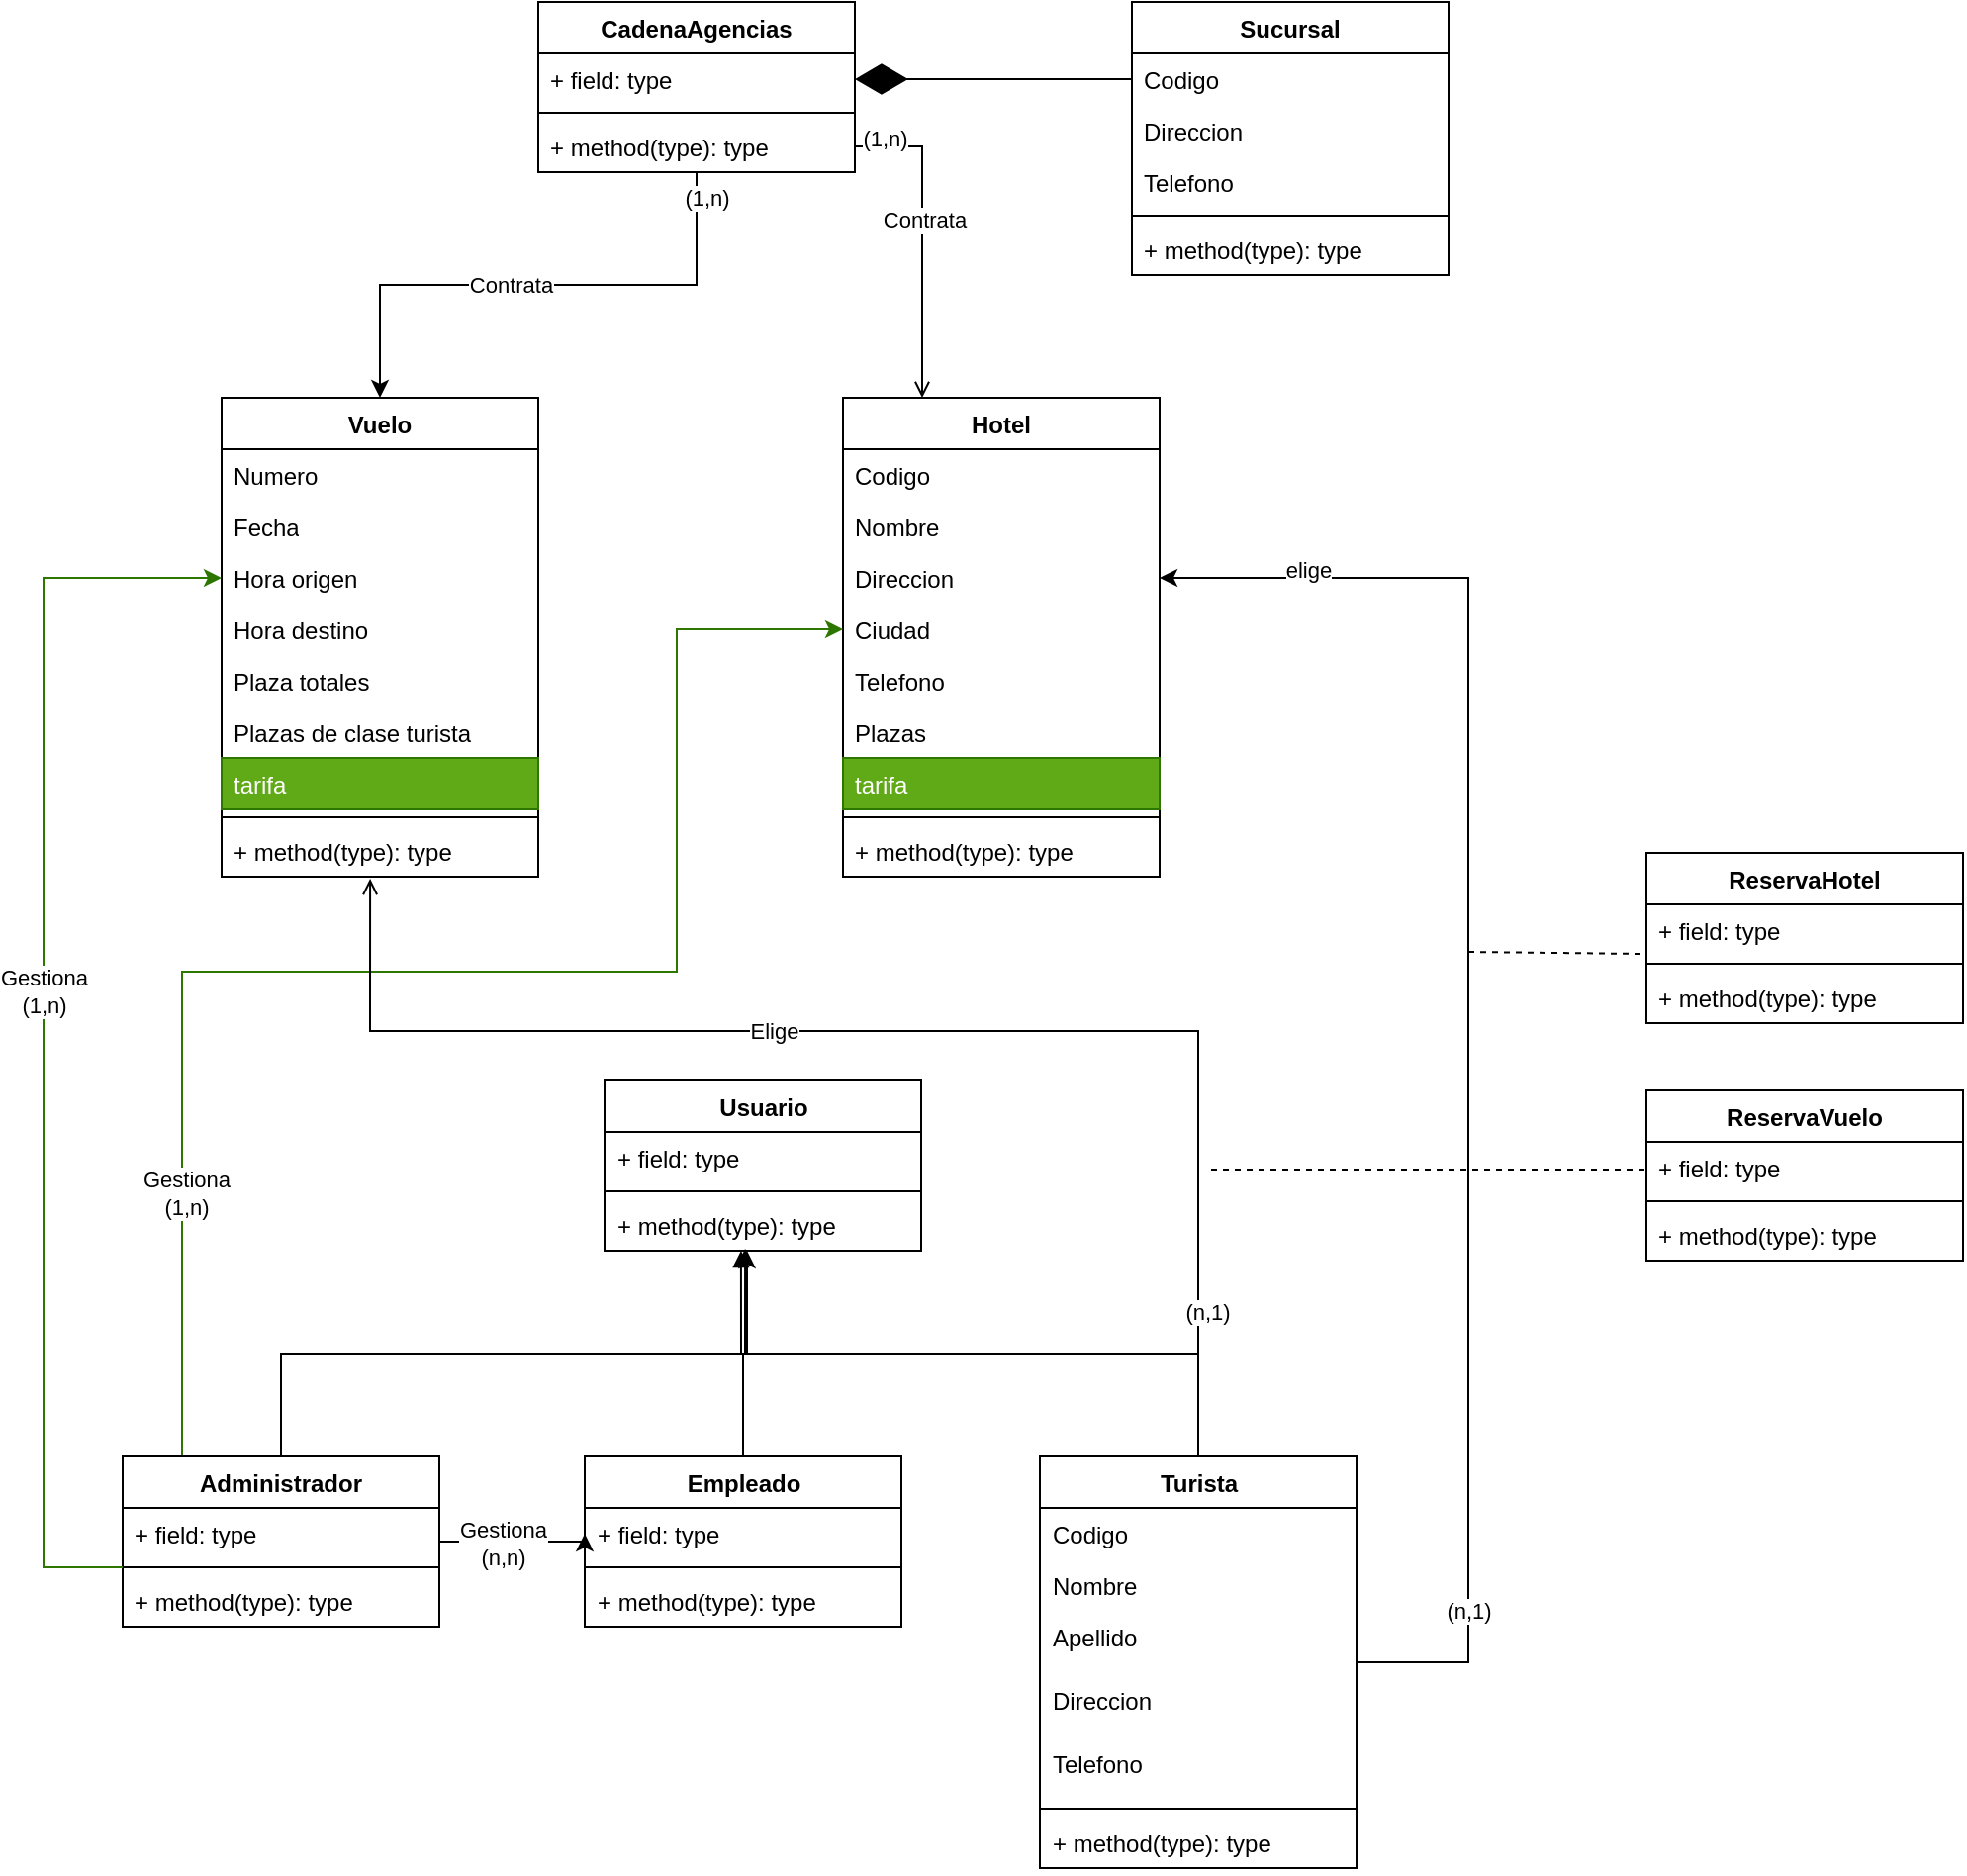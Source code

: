 <mxfile version="26.2.10">
  <diagram id="C5RBs43oDa-KdzZeNtuy" name="Page-1">
    <mxGraphModel grid="1" page="1" gridSize="10" guides="1" tooltips="1" connect="1" arrows="1" fold="1" pageScale="1" pageWidth="827" pageHeight="1169" background="#ffffff" math="0" shadow="0">
      <root>
        <mxCell id="WIyWlLk6GJQsqaUBKTNV-0" />
        <mxCell id="WIyWlLk6GJQsqaUBKTNV-1" parent="WIyWlLk6GJQsqaUBKTNV-0" />
        <mxCell id="GfIx07rtWl_6kJ8QnEA1-4" style="edgeStyle=orthogonalEdgeStyle;rounded=0;orthogonalLoop=1;jettySize=auto;html=1;entryX=0.5;entryY=0;entryDx=0;entryDy=0;" edge="1" parent="WIyWlLk6GJQsqaUBKTNV-1" source="rl7VkmDZJuXeJWRXmqpl-0" target="rl7VkmDZJuXeJWRXmqpl-23">
          <mxGeometry relative="1" as="geometry" />
        </mxCell>
        <mxCell id="GfIx07rtWl_6kJ8QnEA1-5" value="Contrata" style="edgeLabel;html=1;align=center;verticalAlign=middle;resizable=0;points=[];" connectable="0" vertex="1" parent="GfIx07rtWl_6kJ8QnEA1-4">
          <mxGeometry x="0.102" relative="1" as="geometry">
            <mxPoint as="offset" />
          </mxGeometry>
        </mxCell>
        <mxCell id="GfIx07rtWl_6kJ8QnEA1-7" value="(1,n)" style="edgeLabel;html=1;align=center;verticalAlign=middle;resizable=0;points=[];" connectable="0" vertex="1" parent="GfIx07rtWl_6kJ8QnEA1-4">
          <mxGeometry x="-0.905" y="5" relative="1" as="geometry">
            <mxPoint as="offset" />
          </mxGeometry>
        </mxCell>
        <mxCell id="rl7VkmDZJuXeJWRXmqpl-0" value="CadenaAgencias" style="swimlane;fontStyle=1;align=center;verticalAlign=top;childLayout=stackLayout;horizontal=1;startSize=26;horizontalStack=0;resizeParent=1;resizeParentMax=0;resizeLast=0;collapsible=1;marginBottom=0;whiteSpace=wrap;html=1;" vertex="1" parent="WIyWlLk6GJQsqaUBKTNV-1">
          <mxGeometry x="-250" y="40" width="160" height="86" as="geometry" />
        </mxCell>
        <mxCell id="rl7VkmDZJuXeJWRXmqpl-1" value="+ field: type" style="text;strokeColor=none;fillColor=none;align=left;verticalAlign=top;spacingLeft=4;spacingRight=4;overflow=hidden;rotatable=0;points=[[0,0.5],[1,0.5]];portConstraint=eastwest;whiteSpace=wrap;html=1;" vertex="1" parent="rl7VkmDZJuXeJWRXmqpl-0">
          <mxGeometry y="26" width="160" height="26" as="geometry" />
        </mxCell>
        <mxCell id="rl7VkmDZJuXeJWRXmqpl-2" value="" style="line;strokeWidth=1;fillColor=none;align=left;verticalAlign=middle;spacingTop=-1;spacingLeft=3;spacingRight=3;rotatable=0;labelPosition=right;points=[];portConstraint=eastwest;strokeColor=inherit;" vertex="1" parent="rl7VkmDZJuXeJWRXmqpl-0">
          <mxGeometry y="52" width="160" height="8" as="geometry" />
        </mxCell>
        <mxCell id="rl7VkmDZJuXeJWRXmqpl-3" value="+ method(type): type" style="text;strokeColor=none;fillColor=none;align=left;verticalAlign=top;spacingLeft=4;spacingRight=4;overflow=hidden;rotatable=0;points=[[0,0.5],[1,0.5]];portConstraint=eastwest;whiteSpace=wrap;html=1;" vertex="1" parent="rl7VkmDZJuXeJWRXmqpl-0">
          <mxGeometry y="60" width="160" height="26" as="geometry" />
        </mxCell>
        <mxCell id="rl7VkmDZJuXeJWRXmqpl-6" value="Sucursal" style="swimlane;fontStyle=1;align=center;verticalAlign=top;childLayout=stackLayout;horizontal=1;startSize=26;horizontalStack=0;resizeParent=1;resizeParentMax=0;resizeLast=0;collapsible=1;marginBottom=0;whiteSpace=wrap;html=1;" vertex="1" parent="WIyWlLk6GJQsqaUBKTNV-1">
          <mxGeometry x="50" y="40" width="160" height="138" as="geometry" />
        </mxCell>
        <mxCell id="rl7VkmDZJuXeJWRXmqpl-7" value="Codigo" style="text;strokeColor=none;fillColor=none;align=left;verticalAlign=top;spacingLeft=4;spacingRight=4;overflow=hidden;rotatable=0;points=[[0,0.5],[1,0.5]];portConstraint=eastwest;whiteSpace=wrap;html=1;" vertex="1" parent="rl7VkmDZJuXeJWRXmqpl-6">
          <mxGeometry y="26" width="160" height="26" as="geometry" />
        </mxCell>
        <mxCell id="rl7VkmDZJuXeJWRXmqpl-13" value="Direccion" style="text;strokeColor=none;fillColor=none;align=left;verticalAlign=top;spacingLeft=4;spacingRight=4;overflow=hidden;rotatable=0;points=[[0,0.5],[1,0.5]];portConstraint=eastwest;whiteSpace=wrap;html=1;" vertex="1" parent="rl7VkmDZJuXeJWRXmqpl-6">
          <mxGeometry y="52" width="160" height="26" as="geometry" />
        </mxCell>
        <mxCell id="rl7VkmDZJuXeJWRXmqpl-12" value="Telefono" style="text;strokeColor=none;fillColor=none;align=left;verticalAlign=top;spacingLeft=4;spacingRight=4;overflow=hidden;rotatable=0;points=[[0,0.5],[1,0.5]];portConstraint=eastwest;whiteSpace=wrap;html=1;" vertex="1" parent="rl7VkmDZJuXeJWRXmqpl-6">
          <mxGeometry y="78" width="160" height="26" as="geometry" />
        </mxCell>
        <mxCell id="rl7VkmDZJuXeJWRXmqpl-8" value="" style="line;strokeWidth=1;fillColor=none;align=left;verticalAlign=middle;spacingTop=-1;spacingLeft=3;spacingRight=3;rotatable=0;labelPosition=right;points=[];portConstraint=eastwest;strokeColor=inherit;" vertex="1" parent="rl7VkmDZJuXeJWRXmqpl-6">
          <mxGeometry y="104" width="160" height="8" as="geometry" />
        </mxCell>
        <mxCell id="rl7VkmDZJuXeJWRXmqpl-9" value="+ method(type): type" style="text;strokeColor=none;fillColor=none;align=left;verticalAlign=top;spacingLeft=4;spacingRight=4;overflow=hidden;rotatable=0;points=[[0,0.5],[1,0.5]];portConstraint=eastwest;whiteSpace=wrap;html=1;" vertex="1" parent="rl7VkmDZJuXeJWRXmqpl-6">
          <mxGeometry y="112" width="160" height="26" as="geometry" />
        </mxCell>
        <mxCell id="rl7VkmDZJuXeJWRXmqpl-14" value="Hotel" style="swimlane;fontStyle=1;align=center;verticalAlign=top;childLayout=stackLayout;horizontal=1;startSize=26;horizontalStack=0;resizeParent=1;resizeParentMax=0;resizeLast=0;collapsible=1;marginBottom=0;whiteSpace=wrap;html=1;" vertex="1" parent="WIyWlLk6GJQsqaUBKTNV-1">
          <mxGeometry x="-96" y="240" width="160" height="242" as="geometry" />
        </mxCell>
        <mxCell id="rl7VkmDZJuXeJWRXmqpl-15" value="Codigo" style="text;strokeColor=none;fillColor=none;align=left;verticalAlign=top;spacingLeft=4;spacingRight=4;overflow=hidden;rotatable=0;points=[[0,0.5],[1,0.5]];portConstraint=eastwest;whiteSpace=wrap;html=1;" vertex="1" parent="rl7VkmDZJuXeJWRXmqpl-14">
          <mxGeometry y="26" width="160" height="26" as="geometry" />
        </mxCell>
        <mxCell id="rl7VkmDZJuXeJWRXmqpl-20" value="Nombre" style="text;strokeColor=none;fillColor=none;align=left;verticalAlign=top;spacingLeft=4;spacingRight=4;overflow=hidden;rotatable=0;points=[[0,0.5],[1,0.5]];portConstraint=eastwest;whiteSpace=wrap;html=1;" vertex="1" parent="rl7VkmDZJuXeJWRXmqpl-14">
          <mxGeometry y="52" width="160" height="26" as="geometry" />
        </mxCell>
        <mxCell id="rl7VkmDZJuXeJWRXmqpl-19" value="Direccion" style="text;strokeColor=none;fillColor=none;align=left;verticalAlign=top;spacingLeft=4;spacingRight=4;overflow=hidden;rotatable=0;points=[[0,0.5],[1,0.5]];portConstraint=eastwest;whiteSpace=wrap;html=1;" vertex="1" parent="rl7VkmDZJuXeJWRXmqpl-14">
          <mxGeometry y="78" width="160" height="26" as="geometry" />
        </mxCell>
        <mxCell id="rl7VkmDZJuXeJWRXmqpl-18" value="Ciudad" style="text;strokeColor=none;fillColor=none;align=left;verticalAlign=top;spacingLeft=4;spacingRight=4;overflow=hidden;rotatable=0;points=[[0,0.5],[1,0.5]];portConstraint=eastwest;whiteSpace=wrap;html=1;" vertex="1" parent="rl7VkmDZJuXeJWRXmqpl-14">
          <mxGeometry y="104" width="160" height="26" as="geometry" />
        </mxCell>
        <mxCell id="rl7VkmDZJuXeJWRXmqpl-22" value="Telefono" style="text;strokeColor=none;fillColor=none;align=left;verticalAlign=top;spacingLeft=4;spacingRight=4;overflow=hidden;rotatable=0;points=[[0,0.5],[1,0.5]];portConstraint=eastwest;whiteSpace=wrap;html=1;" vertex="1" parent="rl7VkmDZJuXeJWRXmqpl-14">
          <mxGeometry y="130" width="160" height="26" as="geometry" />
        </mxCell>
        <mxCell id="rl7VkmDZJuXeJWRXmqpl-21" value="Plazas" style="text;strokeColor=none;fillColor=none;align=left;verticalAlign=top;spacingLeft=4;spacingRight=4;overflow=hidden;rotatable=0;points=[[0,0.5],[1,0.5]];portConstraint=eastwest;whiteSpace=wrap;html=1;" vertex="1" parent="rl7VkmDZJuXeJWRXmqpl-14">
          <mxGeometry y="156" width="160" height="26" as="geometry" />
        </mxCell>
        <mxCell id="GfIx07rtWl_6kJ8QnEA1-45" value="tarifa" style="text;strokeColor=#2D7600;fillColor=#60a917;align=left;verticalAlign=top;spacingLeft=4;spacingRight=4;overflow=hidden;rotatable=0;points=[[0,0.5],[1,0.5]];portConstraint=eastwest;whiteSpace=wrap;html=1;fontColor=#ffffff;" vertex="1" parent="rl7VkmDZJuXeJWRXmqpl-14">
          <mxGeometry y="182" width="160" height="26" as="geometry" />
        </mxCell>
        <mxCell id="rl7VkmDZJuXeJWRXmqpl-16" value="" style="line;strokeWidth=1;fillColor=none;align=left;verticalAlign=middle;spacingTop=-1;spacingLeft=3;spacingRight=3;rotatable=0;labelPosition=right;points=[];portConstraint=eastwest;strokeColor=inherit;" vertex="1" parent="rl7VkmDZJuXeJWRXmqpl-14">
          <mxGeometry y="208" width="160" height="8" as="geometry" />
        </mxCell>
        <mxCell id="rl7VkmDZJuXeJWRXmqpl-17" value="+ method(type): type" style="text;strokeColor=none;fillColor=none;align=left;verticalAlign=top;spacingLeft=4;spacingRight=4;overflow=hidden;rotatable=0;points=[[0,0.5],[1,0.5]];portConstraint=eastwest;whiteSpace=wrap;html=1;" vertex="1" parent="rl7VkmDZJuXeJWRXmqpl-14">
          <mxGeometry y="216" width="160" height="26" as="geometry" />
        </mxCell>
        <mxCell id="rl7VkmDZJuXeJWRXmqpl-23" value="Vuelo" style="swimlane;fontStyle=1;align=center;verticalAlign=top;childLayout=stackLayout;horizontal=1;startSize=26;horizontalStack=0;resizeParent=1;resizeParentMax=0;resizeLast=0;collapsible=1;marginBottom=0;whiteSpace=wrap;html=1;" vertex="1" parent="WIyWlLk6GJQsqaUBKTNV-1">
          <mxGeometry x="-410" y="240" width="160" height="242" as="geometry" />
        </mxCell>
        <mxCell id="rl7VkmDZJuXeJWRXmqpl-24" value="Numero" style="text;strokeColor=none;fillColor=none;align=left;verticalAlign=top;spacingLeft=4;spacingRight=4;overflow=hidden;rotatable=0;points=[[0,0.5],[1,0.5]];portConstraint=eastwest;whiteSpace=wrap;html=1;" vertex="1" parent="rl7VkmDZJuXeJWRXmqpl-23">
          <mxGeometry y="26" width="160" height="26" as="geometry" />
        </mxCell>
        <mxCell id="rl7VkmDZJuXeJWRXmqpl-29" value="Fecha" style="text;strokeColor=none;fillColor=none;align=left;verticalAlign=top;spacingLeft=4;spacingRight=4;overflow=hidden;rotatable=0;points=[[0,0.5],[1,0.5]];portConstraint=eastwest;whiteSpace=wrap;html=1;" vertex="1" parent="rl7VkmDZJuXeJWRXmqpl-23">
          <mxGeometry y="52" width="160" height="26" as="geometry" />
        </mxCell>
        <mxCell id="rl7VkmDZJuXeJWRXmqpl-28" value="Hora origen" style="text;strokeColor=none;fillColor=none;align=left;verticalAlign=top;spacingLeft=4;spacingRight=4;overflow=hidden;rotatable=0;points=[[0,0.5],[1,0.5]];portConstraint=eastwest;whiteSpace=wrap;html=1;" vertex="1" parent="rl7VkmDZJuXeJWRXmqpl-23">
          <mxGeometry y="78" width="160" height="26" as="geometry" />
        </mxCell>
        <mxCell id="rl7VkmDZJuXeJWRXmqpl-27" value="Hora destino" style="text;strokeColor=none;fillColor=none;align=left;verticalAlign=top;spacingLeft=4;spacingRight=4;overflow=hidden;rotatable=0;points=[[0,0.5],[1,0.5]];portConstraint=eastwest;whiteSpace=wrap;html=1;" vertex="1" parent="rl7VkmDZJuXeJWRXmqpl-23">
          <mxGeometry y="104" width="160" height="26" as="geometry" />
        </mxCell>
        <mxCell id="rl7VkmDZJuXeJWRXmqpl-32" value="Plaza totales" style="text;strokeColor=none;fillColor=none;align=left;verticalAlign=top;spacingLeft=4;spacingRight=4;overflow=hidden;rotatable=0;points=[[0,0.5],[1,0.5]];portConstraint=eastwest;whiteSpace=wrap;html=1;" vertex="1" parent="rl7VkmDZJuXeJWRXmqpl-23">
          <mxGeometry y="130" width="160" height="26" as="geometry" />
        </mxCell>
        <mxCell id="rl7VkmDZJuXeJWRXmqpl-31" value="Plazas de clase turista" style="text;strokeColor=none;fillColor=none;align=left;verticalAlign=top;spacingLeft=4;spacingRight=4;overflow=hidden;rotatable=0;points=[[0,0.5],[1,0.5]];portConstraint=eastwest;whiteSpace=wrap;html=1;" vertex="1" parent="rl7VkmDZJuXeJWRXmqpl-23">
          <mxGeometry y="156" width="160" height="26" as="geometry" />
        </mxCell>
        <mxCell id="GfIx07rtWl_6kJ8QnEA1-46" value="tarifa" style="text;strokeColor=#2D7600;fillColor=#60a917;align=left;verticalAlign=top;spacingLeft=4;spacingRight=4;overflow=hidden;rotatable=0;points=[[0,0.5],[1,0.5]];portConstraint=eastwest;whiteSpace=wrap;html=1;fontColor=#ffffff;" vertex="1" parent="rl7VkmDZJuXeJWRXmqpl-23">
          <mxGeometry y="182" width="160" height="26" as="geometry" />
        </mxCell>
        <mxCell id="rl7VkmDZJuXeJWRXmqpl-25" value="" style="line;strokeWidth=1;fillColor=none;align=left;verticalAlign=middle;spacingTop=-1;spacingLeft=3;spacingRight=3;rotatable=0;labelPosition=right;points=[];portConstraint=eastwest;strokeColor=inherit;" vertex="1" parent="rl7VkmDZJuXeJWRXmqpl-23">
          <mxGeometry y="208" width="160" height="8" as="geometry" />
        </mxCell>
        <mxCell id="rl7VkmDZJuXeJWRXmqpl-26" value="+ method(type): type" style="text;strokeColor=none;fillColor=none;align=left;verticalAlign=top;spacingLeft=4;spacingRight=4;overflow=hidden;rotatable=0;points=[[0,0.5],[1,0.5]];portConstraint=eastwest;whiteSpace=wrap;html=1;" vertex="1" parent="rl7VkmDZJuXeJWRXmqpl-23">
          <mxGeometry y="216" width="160" height="26" as="geometry" />
        </mxCell>
        <mxCell id="GfIx07rtWl_6kJ8QnEA1-26" style="edgeStyle=orthogonalEdgeStyle;rounded=0;orthogonalLoop=1;jettySize=auto;html=1;entryX=1;entryY=0.5;entryDx=0;entryDy=0;" edge="1" parent="WIyWlLk6GJQsqaUBKTNV-1" source="rl7VkmDZJuXeJWRXmqpl-33" target="rl7VkmDZJuXeJWRXmqpl-19">
          <mxGeometry relative="1" as="geometry">
            <Array as="points">
              <mxPoint x="220" y="879" />
              <mxPoint x="220" y="331" />
            </Array>
          </mxGeometry>
        </mxCell>
        <mxCell id="GfIx07rtWl_6kJ8QnEA1-37" value="elige" style="edgeLabel;html=1;align=center;verticalAlign=middle;resizable=0;points=[];" connectable="0" vertex="1" parent="GfIx07rtWl_6kJ8QnEA1-26">
          <mxGeometry x="0.805" y="-4" relative="1" as="geometry">
            <mxPoint x="1" as="offset" />
          </mxGeometry>
        </mxCell>
        <mxCell id="GfIx07rtWl_6kJ8QnEA1-41" value="(n,1)" style="edgeLabel;html=1;align=center;verticalAlign=middle;resizable=0;points=[];" connectable="0" vertex="1" parent="GfIx07rtWl_6kJ8QnEA1-26">
          <mxGeometry x="-0.78" relative="1" as="geometry">
            <mxPoint y="1" as="offset" />
          </mxGeometry>
        </mxCell>
        <mxCell id="rl7VkmDZJuXeJWRXmqpl-33" value="Turista" style="swimlane;fontStyle=1;align=center;verticalAlign=top;childLayout=stackLayout;horizontal=1;startSize=26;horizontalStack=0;resizeParent=1;resizeParentMax=0;resizeLast=0;collapsible=1;marginBottom=0;whiteSpace=wrap;html=1;" vertex="1" parent="WIyWlLk6GJQsqaUBKTNV-1">
          <mxGeometry x="3.5" y="775" width="160" height="208" as="geometry" />
        </mxCell>
        <mxCell id="rl7VkmDZJuXeJWRXmqpl-34" value="Codigo" style="text;strokeColor=none;fillColor=none;align=left;verticalAlign=top;spacingLeft=4;spacingRight=4;overflow=hidden;rotatable=0;points=[[0,0.5],[1,0.5]];portConstraint=eastwest;whiteSpace=wrap;html=1;" vertex="1" parent="rl7VkmDZJuXeJWRXmqpl-33">
          <mxGeometry y="26" width="160" height="26" as="geometry" />
        </mxCell>
        <mxCell id="rl7VkmDZJuXeJWRXmqpl-38" value="Nombre" style="text;strokeColor=none;fillColor=none;align=left;verticalAlign=top;spacingLeft=4;spacingRight=4;overflow=hidden;rotatable=0;points=[[0,0.5],[1,0.5]];portConstraint=eastwest;whiteSpace=wrap;html=1;" vertex="1" parent="rl7VkmDZJuXeJWRXmqpl-33">
          <mxGeometry y="52" width="160" height="26" as="geometry" />
        </mxCell>
        <mxCell id="rl7VkmDZJuXeJWRXmqpl-37" value="Apellido" style="text;strokeColor=none;fillColor=none;align=left;verticalAlign=top;spacingLeft=4;spacingRight=4;overflow=hidden;rotatable=0;points=[[0,0.5],[1,0.5]];portConstraint=eastwest;whiteSpace=wrap;html=1;" vertex="1" parent="rl7VkmDZJuXeJWRXmqpl-33">
          <mxGeometry y="78" width="160" height="32" as="geometry" />
        </mxCell>
        <mxCell id="rl7VkmDZJuXeJWRXmqpl-40" value="Direccion" style="text;strokeColor=none;fillColor=none;align=left;verticalAlign=top;spacingLeft=4;spacingRight=4;overflow=hidden;rotatable=0;points=[[0,0.5],[1,0.5]];portConstraint=eastwest;whiteSpace=wrap;html=1;" vertex="1" parent="rl7VkmDZJuXeJWRXmqpl-33">
          <mxGeometry y="110" width="160" height="32" as="geometry" />
        </mxCell>
        <mxCell id="rl7VkmDZJuXeJWRXmqpl-39" value="Telefono" style="text;strokeColor=none;fillColor=none;align=left;verticalAlign=top;spacingLeft=4;spacingRight=4;overflow=hidden;rotatable=0;points=[[0,0.5],[1,0.5]];portConstraint=eastwest;whiteSpace=wrap;html=1;" vertex="1" parent="rl7VkmDZJuXeJWRXmqpl-33">
          <mxGeometry y="142" width="160" height="32" as="geometry" />
        </mxCell>
        <mxCell id="rl7VkmDZJuXeJWRXmqpl-35" value="" style="line;strokeWidth=1;fillColor=none;align=left;verticalAlign=middle;spacingTop=-1;spacingLeft=3;spacingRight=3;rotatable=0;labelPosition=right;points=[];portConstraint=eastwest;strokeColor=inherit;" vertex="1" parent="rl7VkmDZJuXeJWRXmqpl-33">
          <mxGeometry y="174" width="160" height="8" as="geometry" />
        </mxCell>
        <mxCell id="rl7VkmDZJuXeJWRXmqpl-36" value="+ method(type): type" style="text;strokeColor=none;fillColor=none;align=left;verticalAlign=top;spacingLeft=4;spacingRight=4;overflow=hidden;rotatable=0;points=[[0,0.5],[1,0.5]];portConstraint=eastwest;whiteSpace=wrap;html=1;" vertex="1" parent="rl7VkmDZJuXeJWRXmqpl-33">
          <mxGeometry y="182" width="160" height="26" as="geometry" />
        </mxCell>
        <mxCell id="GfIx07rtWl_6kJ8QnEA1-0" value="" style="endArrow=diamondThin;endFill=1;endSize=24;html=1;rounded=0;entryX=1;entryY=0.5;entryDx=0;entryDy=0;exitX=0;exitY=0.5;exitDx=0;exitDy=0;" edge="1" parent="WIyWlLk6GJQsqaUBKTNV-1" source="rl7VkmDZJuXeJWRXmqpl-7" target="rl7VkmDZJuXeJWRXmqpl-1">
          <mxGeometry width="160" relative="1" as="geometry">
            <mxPoint x="-180" y="126" as="sourcePoint" />
            <mxPoint x="-20" y="126" as="targetPoint" />
          </mxGeometry>
        </mxCell>
        <mxCell id="GfIx07rtWl_6kJ8QnEA1-1" style="edgeStyle=orthogonalEdgeStyle;rounded=0;orthogonalLoop=1;jettySize=auto;html=1;exitX=1;exitY=0.5;exitDx=0;exitDy=0;entryX=0.25;entryY=0;entryDx=0;entryDy=0;endArrow=open;startFill=0;endFill=0;" edge="1" parent="WIyWlLk6GJQsqaUBKTNV-1" source="rl7VkmDZJuXeJWRXmqpl-3" target="rl7VkmDZJuXeJWRXmqpl-14">
          <mxGeometry relative="1" as="geometry" />
        </mxCell>
        <mxCell id="GfIx07rtWl_6kJ8QnEA1-3" value="Contrata" style="edgeLabel;html=1;align=center;verticalAlign=middle;resizable=0;points=[];" connectable="0" vertex="1" parent="GfIx07rtWl_6kJ8QnEA1-1">
          <mxGeometry x="-0.118" y="1" relative="1" as="geometry">
            <mxPoint as="offset" />
          </mxGeometry>
        </mxCell>
        <mxCell id="GfIx07rtWl_6kJ8QnEA1-8" value="(1,n)" style="edgeLabel;html=1;align=center;verticalAlign=middle;resizable=0;points=[];" connectable="0" vertex="1" parent="GfIx07rtWl_6kJ8QnEA1-1">
          <mxGeometry x="-0.814" y="4" relative="1" as="geometry">
            <mxPoint as="offset" />
          </mxGeometry>
        </mxCell>
        <mxCell id="GfIx07rtWl_6kJ8QnEA1-9" value="Usuario" style="swimlane;fontStyle=1;align=center;verticalAlign=top;childLayout=stackLayout;horizontal=1;startSize=26;horizontalStack=0;resizeParent=1;resizeParentMax=0;resizeLast=0;collapsible=1;marginBottom=0;whiteSpace=wrap;html=1;" vertex="1" parent="WIyWlLk6GJQsqaUBKTNV-1">
          <mxGeometry x="-216.5" y="585" width="160" height="86" as="geometry" />
        </mxCell>
        <mxCell id="GfIx07rtWl_6kJ8QnEA1-10" value="+ field: type" style="text;strokeColor=none;fillColor=none;align=left;verticalAlign=top;spacingLeft=4;spacingRight=4;overflow=hidden;rotatable=0;points=[[0,0.5],[1,0.5]];portConstraint=eastwest;whiteSpace=wrap;html=1;" vertex="1" parent="GfIx07rtWl_6kJ8QnEA1-9">
          <mxGeometry y="26" width="160" height="26" as="geometry" />
        </mxCell>
        <mxCell id="GfIx07rtWl_6kJ8QnEA1-11" value="" style="line;strokeWidth=1;fillColor=none;align=left;verticalAlign=middle;spacingTop=-1;spacingLeft=3;spacingRight=3;rotatable=0;labelPosition=right;points=[];portConstraint=eastwest;strokeColor=inherit;" vertex="1" parent="GfIx07rtWl_6kJ8QnEA1-9">
          <mxGeometry y="52" width="160" height="8" as="geometry" />
        </mxCell>
        <mxCell id="GfIx07rtWl_6kJ8QnEA1-12" value="+ method(type): type" style="text;strokeColor=none;fillColor=none;align=left;verticalAlign=top;spacingLeft=4;spacingRight=4;overflow=hidden;rotatable=0;points=[[0,0.5],[1,0.5]];portConstraint=eastwest;whiteSpace=wrap;html=1;" vertex="1" parent="GfIx07rtWl_6kJ8QnEA1-9">
          <mxGeometry y="60" width="160" height="26" as="geometry" />
        </mxCell>
        <mxCell id="GfIx07rtWl_6kJ8QnEA1-13" value="Empleado" style="swimlane;fontStyle=1;align=center;verticalAlign=top;childLayout=stackLayout;horizontal=1;startSize=26;horizontalStack=0;resizeParent=1;resizeParentMax=0;resizeLast=0;collapsible=1;marginBottom=0;whiteSpace=wrap;html=1;" vertex="1" parent="WIyWlLk6GJQsqaUBKTNV-1">
          <mxGeometry x="-226.5" y="775" width="160" height="86" as="geometry" />
        </mxCell>
        <mxCell id="GfIx07rtWl_6kJ8QnEA1-14" value="+ field: type" style="text;strokeColor=none;fillColor=none;align=left;verticalAlign=top;spacingLeft=4;spacingRight=4;overflow=hidden;rotatable=0;points=[[0,0.5],[1,0.5]];portConstraint=eastwest;whiteSpace=wrap;html=1;" vertex="1" parent="GfIx07rtWl_6kJ8QnEA1-13">
          <mxGeometry y="26" width="160" height="26" as="geometry" />
        </mxCell>
        <mxCell id="GfIx07rtWl_6kJ8QnEA1-15" value="" style="line;strokeWidth=1;fillColor=none;align=left;verticalAlign=middle;spacingTop=-1;spacingLeft=3;spacingRight=3;rotatable=0;labelPosition=right;points=[];portConstraint=eastwest;strokeColor=inherit;" vertex="1" parent="GfIx07rtWl_6kJ8QnEA1-13">
          <mxGeometry y="52" width="160" height="8" as="geometry" />
        </mxCell>
        <mxCell id="GfIx07rtWl_6kJ8QnEA1-16" value="+ method(type): type" style="text;strokeColor=none;fillColor=none;align=left;verticalAlign=top;spacingLeft=4;spacingRight=4;overflow=hidden;rotatable=0;points=[[0,0.5],[1,0.5]];portConstraint=eastwest;whiteSpace=wrap;html=1;" vertex="1" parent="GfIx07rtWl_6kJ8QnEA1-13">
          <mxGeometry y="60" width="160" height="26" as="geometry" />
        </mxCell>
        <mxCell id="GfIx07rtWl_6kJ8QnEA1-42" style="edgeStyle=orthogonalEdgeStyle;rounded=0;orthogonalLoop=1;jettySize=auto;html=1;entryX=0;entryY=0.5;entryDx=0;entryDy=0;" edge="1" parent="WIyWlLk6GJQsqaUBKTNV-1" source="GfIx07rtWl_6kJ8QnEA1-17" target="GfIx07rtWl_6kJ8QnEA1-14">
          <mxGeometry relative="1" as="geometry">
            <Array as="points">
              <mxPoint x="-226" y="818" />
            </Array>
          </mxGeometry>
        </mxCell>
        <mxCell id="GfIx07rtWl_6kJ8QnEA1-44" value="Gestiona&lt;br&gt;(n,n)" style="edgeLabel;html=1;align=center;verticalAlign=middle;resizable=0;points=[];" connectable="0" vertex="1" parent="GfIx07rtWl_6kJ8QnEA1-42">
          <mxGeometry x="-0.186" y="-1" relative="1" as="geometry">
            <mxPoint as="offset" />
          </mxGeometry>
        </mxCell>
        <mxCell id="GfIx07rtWl_6kJ8QnEA1-48" style="edgeStyle=orthogonalEdgeStyle;rounded=0;orthogonalLoop=1;jettySize=auto;html=1;entryX=0;entryY=0.5;entryDx=0;entryDy=0;fillColor=#60a917;strokeColor=#2D7600;" edge="1" parent="WIyWlLk6GJQsqaUBKTNV-1" source="GfIx07rtWl_6kJ8QnEA1-17" target="rl7VkmDZJuXeJWRXmqpl-18">
          <mxGeometry relative="1" as="geometry">
            <Array as="points">
              <mxPoint x="-430" y="530" />
              <mxPoint x="-180" y="530" />
              <mxPoint x="-180" y="357" />
            </Array>
          </mxGeometry>
        </mxCell>
        <mxCell id="GfIx07rtWl_6kJ8QnEA1-50" value="Gestiona&lt;br&gt;(1,n)" style="edgeLabel;html=1;align=center;verticalAlign=middle;resizable=0;points=[];" connectable="0" vertex="1" parent="GfIx07rtWl_6kJ8QnEA1-48">
          <mxGeometry x="-0.646" y="-2" relative="1" as="geometry">
            <mxPoint as="offset" />
          </mxGeometry>
        </mxCell>
        <mxCell id="GfIx07rtWl_6kJ8QnEA1-17" value="Administrador" style="swimlane;fontStyle=1;align=center;verticalAlign=top;childLayout=stackLayout;horizontal=1;startSize=26;horizontalStack=0;resizeParent=1;resizeParentMax=0;resizeLast=0;collapsible=1;marginBottom=0;whiteSpace=wrap;html=1;" vertex="1" parent="WIyWlLk6GJQsqaUBKTNV-1">
          <mxGeometry x="-460" y="775" width="160" height="86" as="geometry" />
        </mxCell>
        <mxCell id="GfIx07rtWl_6kJ8QnEA1-18" value="+ field: type" style="text;strokeColor=none;fillColor=none;align=left;verticalAlign=top;spacingLeft=4;spacingRight=4;overflow=hidden;rotatable=0;points=[[0,0.5],[1,0.5]];portConstraint=eastwest;whiteSpace=wrap;html=1;" vertex="1" parent="GfIx07rtWl_6kJ8QnEA1-17">
          <mxGeometry y="26" width="160" height="26" as="geometry" />
        </mxCell>
        <mxCell id="GfIx07rtWl_6kJ8QnEA1-19" value="" style="line;strokeWidth=1;fillColor=none;align=left;verticalAlign=middle;spacingTop=-1;spacingLeft=3;spacingRight=3;rotatable=0;labelPosition=right;points=[];portConstraint=eastwest;strokeColor=inherit;" vertex="1" parent="GfIx07rtWl_6kJ8QnEA1-17">
          <mxGeometry y="52" width="160" height="8" as="geometry" />
        </mxCell>
        <mxCell id="GfIx07rtWl_6kJ8QnEA1-20" value="+ method(type): type" style="text;strokeColor=none;fillColor=none;align=left;verticalAlign=top;spacingLeft=4;spacingRight=4;overflow=hidden;rotatable=0;points=[[0,0.5],[1,0.5]];portConstraint=eastwest;whiteSpace=wrap;html=1;" vertex="1" parent="GfIx07rtWl_6kJ8QnEA1-17">
          <mxGeometry y="60" width="160" height="26" as="geometry" />
        </mxCell>
        <mxCell id="GfIx07rtWl_6kJ8QnEA1-21" style="edgeStyle=orthogonalEdgeStyle;rounded=0;orthogonalLoop=1;jettySize=auto;html=1;entryX=0.431;entryY=1;entryDx=0;entryDy=0;entryPerimeter=0;endArrow=block;endFill=1;" edge="1" parent="WIyWlLk6GJQsqaUBKTNV-1" source="GfIx07rtWl_6kJ8QnEA1-17" target="GfIx07rtWl_6kJ8QnEA1-12">
          <mxGeometry relative="1" as="geometry" />
        </mxCell>
        <mxCell id="GfIx07rtWl_6kJ8QnEA1-23" style="edgeStyle=orthogonalEdgeStyle;rounded=0;orthogonalLoop=1;jettySize=auto;html=1;exitX=0.5;exitY=0;exitDx=0;exitDy=0;entryX=0.45;entryY=1;entryDx=0;entryDy=0;entryPerimeter=0;" edge="1" parent="WIyWlLk6GJQsqaUBKTNV-1" source="GfIx07rtWl_6kJ8QnEA1-13" target="GfIx07rtWl_6kJ8QnEA1-12">
          <mxGeometry relative="1" as="geometry" />
        </mxCell>
        <mxCell id="GfIx07rtWl_6kJ8QnEA1-24" style="edgeStyle=orthogonalEdgeStyle;rounded=0;orthogonalLoop=1;jettySize=auto;html=1;entryX=0.444;entryY=0.962;entryDx=0;entryDy=0;entryPerimeter=0;" edge="1" parent="WIyWlLk6GJQsqaUBKTNV-1" source="rl7VkmDZJuXeJWRXmqpl-33" target="GfIx07rtWl_6kJ8QnEA1-12">
          <mxGeometry relative="1" as="geometry" />
        </mxCell>
        <mxCell id="GfIx07rtWl_6kJ8QnEA1-25" style="edgeStyle=orthogonalEdgeStyle;rounded=0;orthogonalLoop=1;jettySize=auto;html=1;entryX=0.469;entryY=1.038;entryDx=0;entryDy=0;entryPerimeter=0;exitX=0.5;exitY=0;exitDx=0;exitDy=0;endArrow=open;endFill=0;" edge="1" parent="WIyWlLk6GJQsqaUBKTNV-1" source="rl7VkmDZJuXeJWRXmqpl-33" target="rl7VkmDZJuXeJWRXmqpl-26">
          <mxGeometry relative="1" as="geometry">
            <Array as="points">
              <mxPoint x="84" y="560" />
              <mxPoint x="-335" y="560" />
            </Array>
          </mxGeometry>
        </mxCell>
        <mxCell id="GfIx07rtWl_6kJ8QnEA1-38" value="Elige" style="edgeLabel;html=1;align=center;verticalAlign=middle;resizable=0;points=[];" connectable="0" vertex="1" parent="GfIx07rtWl_6kJ8QnEA1-25">
          <mxGeometry x="0.212" relative="1" as="geometry">
            <mxPoint x="1" as="offset" />
          </mxGeometry>
        </mxCell>
        <mxCell id="GfIx07rtWl_6kJ8QnEA1-40" value="(n,1)" style="edgeLabel;html=1;align=center;verticalAlign=middle;resizable=0;points=[];" connectable="0" vertex="1" parent="GfIx07rtWl_6kJ8QnEA1-25">
          <mxGeometry x="-0.794" y="-3" relative="1" as="geometry">
            <mxPoint x="1" as="offset" />
          </mxGeometry>
        </mxCell>
        <mxCell id="GfIx07rtWl_6kJ8QnEA1-27" value="" style="endArrow=none;dashed=1;endFill=0;endSize=12;html=1;rounded=0;startFill=0;" edge="1" parent="WIyWlLk6GJQsqaUBKTNV-1">
          <mxGeometry width="160" relative="1" as="geometry">
            <mxPoint x="90" y="630" as="sourcePoint" />
            <mxPoint x="310" y="630" as="targetPoint" />
          </mxGeometry>
        </mxCell>
        <mxCell id="GfIx07rtWl_6kJ8QnEA1-28" value="ReservaVuelo" style="swimlane;fontStyle=1;align=center;verticalAlign=top;childLayout=stackLayout;horizontal=1;startSize=26;horizontalStack=0;resizeParent=1;resizeParentMax=0;resizeLast=0;collapsible=1;marginBottom=0;whiteSpace=wrap;html=1;" vertex="1" parent="WIyWlLk6GJQsqaUBKTNV-1">
          <mxGeometry x="310" y="590" width="160" height="86" as="geometry" />
        </mxCell>
        <mxCell id="GfIx07rtWl_6kJ8QnEA1-29" value="+ field: type" style="text;strokeColor=none;fillColor=none;align=left;verticalAlign=top;spacingLeft=4;spacingRight=4;overflow=hidden;rotatable=0;points=[[0,0.5],[1,0.5]];portConstraint=eastwest;whiteSpace=wrap;html=1;" vertex="1" parent="GfIx07rtWl_6kJ8QnEA1-28">
          <mxGeometry y="26" width="160" height="26" as="geometry" />
        </mxCell>
        <mxCell id="GfIx07rtWl_6kJ8QnEA1-30" value="" style="line;strokeWidth=1;fillColor=none;align=left;verticalAlign=middle;spacingTop=-1;spacingLeft=3;spacingRight=3;rotatable=0;labelPosition=right;points=[];portConstraint=eastwest;strokeColor=inherit;" vertex="1" parent="GfIx07rtWl_6kJ8QnEA1-28">
          <mxGeometry y="52" width="160" height="8" as="geometry" />
        </mxCell>
        <mxCell id="GfIx07rtWl_6kJ8QnEA1-31" value="+ method(type): type" style="text;strokeColor=none;fillColor=none;align=left;verticalAlign=top;spacingLeft=4;spacingRight=4;overflow=hidden;rotatable=0;points=[[0,0.5],[1,0.5]];portConstraint=eastwest;whiteSpace=wrap;html=1;" vertex="1" parent="GfIx07rtWl_6kJ8QnEA1-28">
          <mxGeometry y="60" width="160" height="26" as="geometry" />
        </mxCell>
        <mxCell id="GfIx07rtWl_6kJ8QnEA1-32" value="" style="endArrow=none;dashed=1;endFill=0;endSize=12;html=1;rounded=0;startFill=0;entryX=-0.006;entryY=0.962;entryDx=0;entryDy=0;entryPerimeter=0;" edge="1" parent="WIyWlLk6GJQsqaUBKTNV-1" target="GfIx07rtWl_6kJ8QnEA1-34">
          <mxGeometry width="160" relative="1" as="geometry">
            <mxPoint x="220" y="520" as="sourcePoint" />
            <mxPoint x="440" y="520" as="targetPoint" />
          </mxGeometry>
        </mxCell>
        <mxCell id="GfIx07rtWl_6kJ8QnEA1-33" value="ReservaHotel" style="swimlane;fontStyle=1;align=center;verticalAlign=top;childLayout=stackLayout;horizontal=1;startSize=26;horizontalStack=0;resizeParent=1;resizeParentMax=0;resizeLast=0;collapsible=1;marginBottom=0;whiteSpace=wrap;html=1;" vertex="1" parent="WIyWlLk6GJQsqaUBKTNV-1">
          <mxGeometry x="310" y="470" width="160" height="86" as="geometry" />
        </mxCell>
        <mxCell id="GfIx07rtWl_6kJ8QnEA1-34" value="+ field: type" style="text;strokeColor=none;fillColor=none;align=left;verticalAlign=top;spacingLeft=4;spacingRight=4;overflow=hidden;rotatable=0;points=[[0,0.5],[1,0.5]];portConstraint=eastwest;whiteSpace=wrap;html=1;" vertex="1" parent="GfIx07rtWl_6kJ8QnEA1-33">
          <mxGeometry y="26" width="160" height="26" as="geometry" />
        </mxCell>
        <mxCell id="GfIx07rtWl_6kJ8QnEA1-35" value="" style="line;strokeWidth=1;fillColor=none;align=left;verticalAlign=middle;spacingTop=-1;spacingLeft=3;spacingRight=3;rotatable=0;labelPosition=right;points=[];portConstraint=eastwest;strokeColor=inherit;" vertex="1" parent="GfIx07rtWl_6kJ8QnEA1-33">
          <mxGeometry y="52" width="160" height="8" as="geometry" />
        </mxCell>
        <mxCell id="GfIx07rtWl_6kJ8QnEA1-36" value="+ method(type): type" style="text;strokeColor=none;fillColor=none;align=left;verticalAlign=top;spacingLeft=4;spacingRight=4;overflow=hidden;rotatable=0;points=[[0,0.5],[1,0.5]];portConstraint=eastwest;whiteSpace=wrap;html=1;" vertex="1" parent="GfIx07rtWl_6kJ8QnEA1-33">
          <mxGeometry y="60" width="160" height="26" as="geometry" />
        </mxCell>
        <mxCell id="GfIx07rtWl_6kJ8QnEA1-47" style="edgeStyle=orthogonalEdgeStyle;rounded=0;orthogonalLoop=1;jettySize=auto;html=1;entryX=0;entryY=0.5;entryDx=0;entryDy=0;fillColor=#60a917;strokeColor=#2D7600;" edge="1" parent="WIyWlLk6GJQsqaUBKTNV-1" source="GfIx07rtWl_6kJ8QnEA1-19" target="rl7VkmDZJuXeJWRXmqpl-28">
          <mxGeometry relative="1" as="geometry">
            <Array as="points">
              <mxPoint x="-500" y="831" />
              <mxPoint x="-500" y="331" />
            </Array>
          </mxGeometry>
        </mxCell>
        <mxCell id="GfIx07rtWl_6kJ8QnEA1-49" value="Gestiona&lt;br&gt;(1,n)" style="edgeLabel;html=1;align=center;verticalAlign=middle;resizable=0;points=[];" connectable="0" vertex="1" parent="GfIx07rtWl_6kJ8QnEA1-47">
          <mxGeometry x="0.051" relative="1" as="geometry">
            <mxPoint as="offset" />
          </mxGeometry>
        </mxCell>
      </root>
    </mxGraphModel>
  </diagram>
</mxfile>
